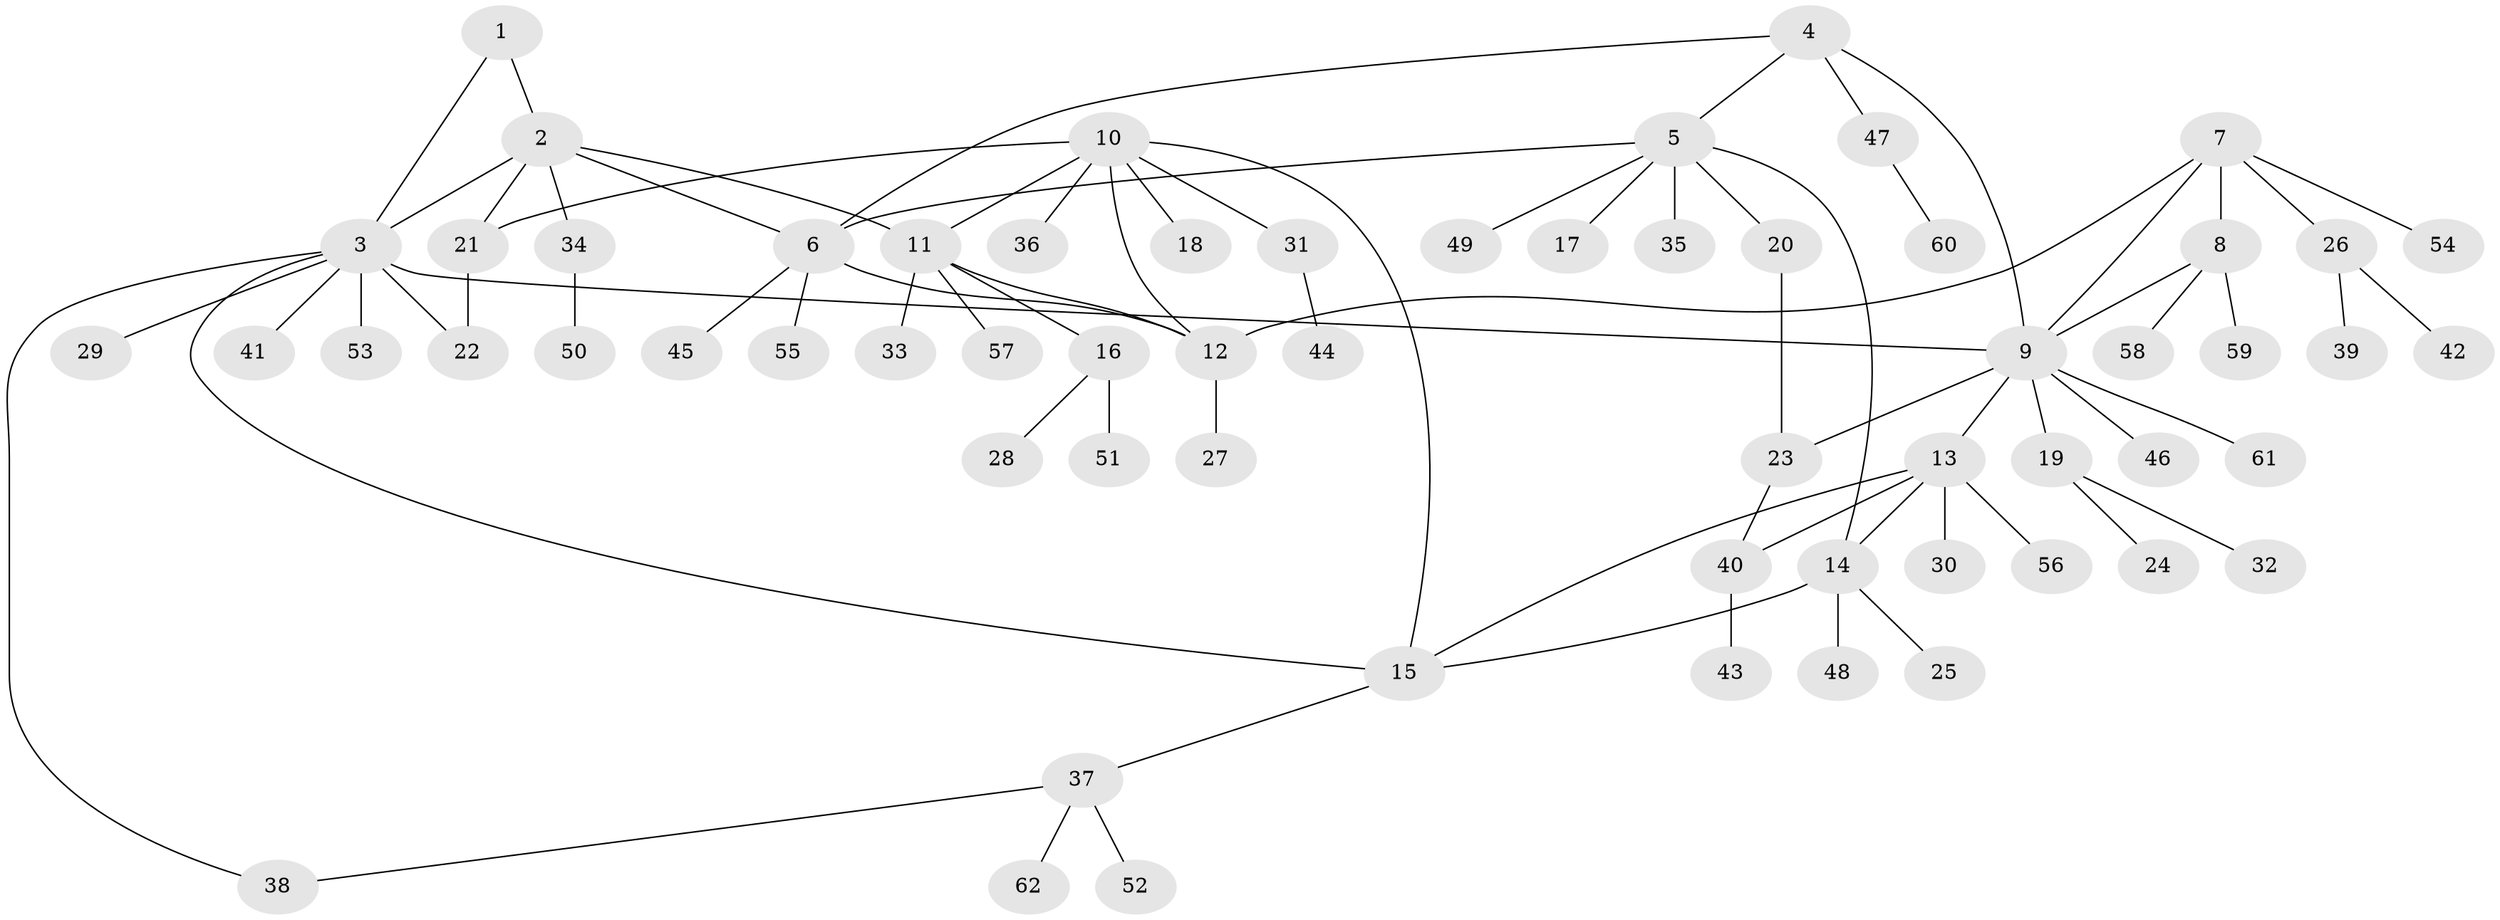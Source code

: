// coarse degree distribution, {2: 0.13636363636363635, 7: 0.022727272727272728, 8: 0.045454545454545456, 4: 0.045454545454545456, 10: 0.022727272727272728, 5: 0.06818181818181818, 6: 0.022727272727272728, 3: 0.06818181818181818, 9: 0.022727272727272728, 1: 0.5454545454545454}
// Generated by graph-tools (version 1.1) at 2025/24/03/03/25 07:24:12]
// undirected, 62 vertices, 77 edges
graph export_dot {
graph [start="1"]
  node [color=gray90,style=filled];
  1;
  2;
  3;
  4;
  5;
  6;
  7;
  8;
  9;
  10;
  11;
  12;
  13;
  14;
  15;
  16;
  17;
  18;
  19;
  20;
  21;
  22;
  23;
  24;
  25;
  26;
  27;
  28;
  29;
  30;
  31;
  32;
  33;
  34;
  35;
  36;
  37;
  38;
  39;
  40;
  41;
  42;
  43;
  44;
  45;
  46;
  47;
  48;
  49;
  50;
  51;
  52;
  53;
  54;
  55;
  56;
  57;
  58;
  59;
  60;
  61;
  62;
  1 -- 2;
  1 -- 3;
  2 -- 3;
  2 -- 6;
  2 -- 11;
  2 -- 21;
  2 -- 34;
  3 -- 9;
  3 -- 15;
  3 -- 22;
  3 -- 29;
  3 -- 38;
  3 -- 41;
  3 -- 53;
  4 -- 5;
  4 -- 6;
  4 -- 9;
  4 -- 47;
  5 -- 6;
  5 -- 14;
  5 -- 17;
  5 -- 20;
  5 -- 35;
  5 -- 49;
  6 -- 12;
  6 -- 45;
  6 -- 55;
  7 -- 8;
  7 -- 9;
  7 -- 12;
  7 -- 26;
  7 -- 54;
  8 -- 9;
  8 -- 58;
  8 -- 59;
  9 -- 13;
  9 -- 19;
  9 -- 23;
  9 -- 46;
  9 -- 61;
  10 -- 11;
  10 -- 12;
  10 -- 15;
  10 -- 18;
  10 -- 21;
  10 -- 31;
  10 -- 36;
  11 -- 12;
  11 -- 16;
  11 -- 33;
  11 -- 57;
  12 -- 27;
  13 -- 14;
  13 -- 15;
  13 -- 30;
  13 -- 40;
  13 -- 56;
  14 -- 15;
  14 -- 25;
  14 -- 48;
  15 -- 37;
  16 -- 28;
  16 -- 51;
  19 -- 24;
  19 -- 32;
  20 -- 23;
  21 -- 22;
  23 -- 40;
  26 -- 39;
  26 -- 42;
  31 -- 44;
  34 -- 50;
  37 -- 38;
  37 -- 52;
  37 -- 62;
  40 -- 43;
  47 -- 60;
}
